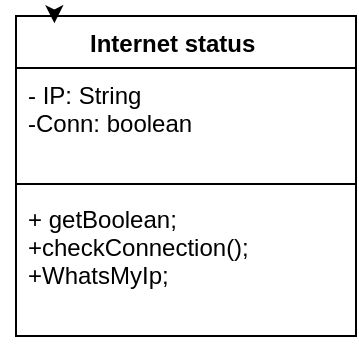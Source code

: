 <mxfile version="20.8.23" type="github">
  <diagram id="C5RBs43oDa-KdzZeNtuy" name="Page-1">
    <mxGraphModel dx="2074" dy="1156" grid="1" gridSize="10" guides="1" tooltips="1" connect="1" arrows="1" fold="1" page="1" pageScale="1" pageWidth="827" pageHeight="1169" math="0" shadow="0">
      <root>
        <mxCell id="WIyWlLk6GJQsqaUBKTNV-0" />
        <mxCell id="WIyWlLk6GJQsqaUBKTNV-1" parent="WIyWlLk6GJQsqaUBKTNV-0" />
        <mxCell id="qJYhQVCJzY0INhYt2rQH-10" value="Internet status    " style="swimlane;fontStyle=1;align=center;verticalAlign=top;childLayout=stackLayout;horizontal=1;startSize=26;horizontalStack=0;resizeParent=1;resizeParentMax=0;resizeLast=0;collapsible=1;marginBottom=0;" vertex="1" parent="WIyWlLk6GJQsqaUBKTNV-1">
          <mxGeometry x="300" y="90" width="170" height="160" as="geometry" />
        </mxCell>
        <mxCell id="qJYhQVCJzY0INhYt2rQH-11" value="- IP: String&#xa;-Conn: boolean" style="text;strokeColor=none;fillColor=none;align=left;verticalAlign=top;spacingLeft=4;spacingRight=4;overflow=hidden;rotatable=0;points=[[0,0.5],[1,0.5]];portConstraint=eastwest;" vertex="1" parent="qJYhQVCJzY0INhYt2rQH-10">
          <mxGeometry y="26" width="170" height="54" as="geometry" />
        </mxCell>
        <mxCell id="qJYhQVCJzY0INhYt2rQH-12" value="" style="line;strokeWidth=1;fillColor=none;align=left;verticalAlign=middle;spacingTop=-1;spacingLeft=3;spacingRight=3;rotatable=0;labelPosition=right;points=[];portConstraint=eastwest;strokeColor=inherit;" vertex="1" parent="qJYhQVCJzY0INhYt2rQH-10">
          <mxGeometry y="80" width="170" height="8" as="geometry" />
        </mxCell>
        <mxCell id="qJYhQVCJzY0INhYt2rQH-13" value="+ getBoolean;&#xa;+checkConnection();&#xa;+WhatsMyIp;&#xa;" style="text;strokeColor=none;fillColor=none;align=left;verticalAlign=top;spacingLeft=4;spacingRight=4;overflow=hidden;rotatable=0;points=[[0,0.5],[1,0.5]];portConstraint=eastwest;" vertex="1" parent="qJYhQVCJzY0INhYt2rQH-10">
          <mxGeometry y="88" width="170" height="72" as="geometry" />
        </mxCell>
        <mxCell id="qJYhQVCJzY0INhYt2rQH-14" style="edgeStyle=orthogonalEdgeStyle;rounded=0;orthogonalLoop=1;jettySize=auto;html=1;exitX=0;exitY=0;exitDx=0;exitDy=0;entryX=0.113;entryY=0.023;entryDx=0;entryDy=0;entryPerimeter=0;" edge="1" parent="WIyWlLk6GJQsqaUBKTNV-1" source="qJYhQVCJzY0INhYt2rQH-10" target="qJYhQVCJzY0INhYt2rQH-10">
          <mxGeometry relative="1" as="geometry" />
        </mxCell>
      </root>
    </mxGraphModel>
  </diagram>
</mxfile>
